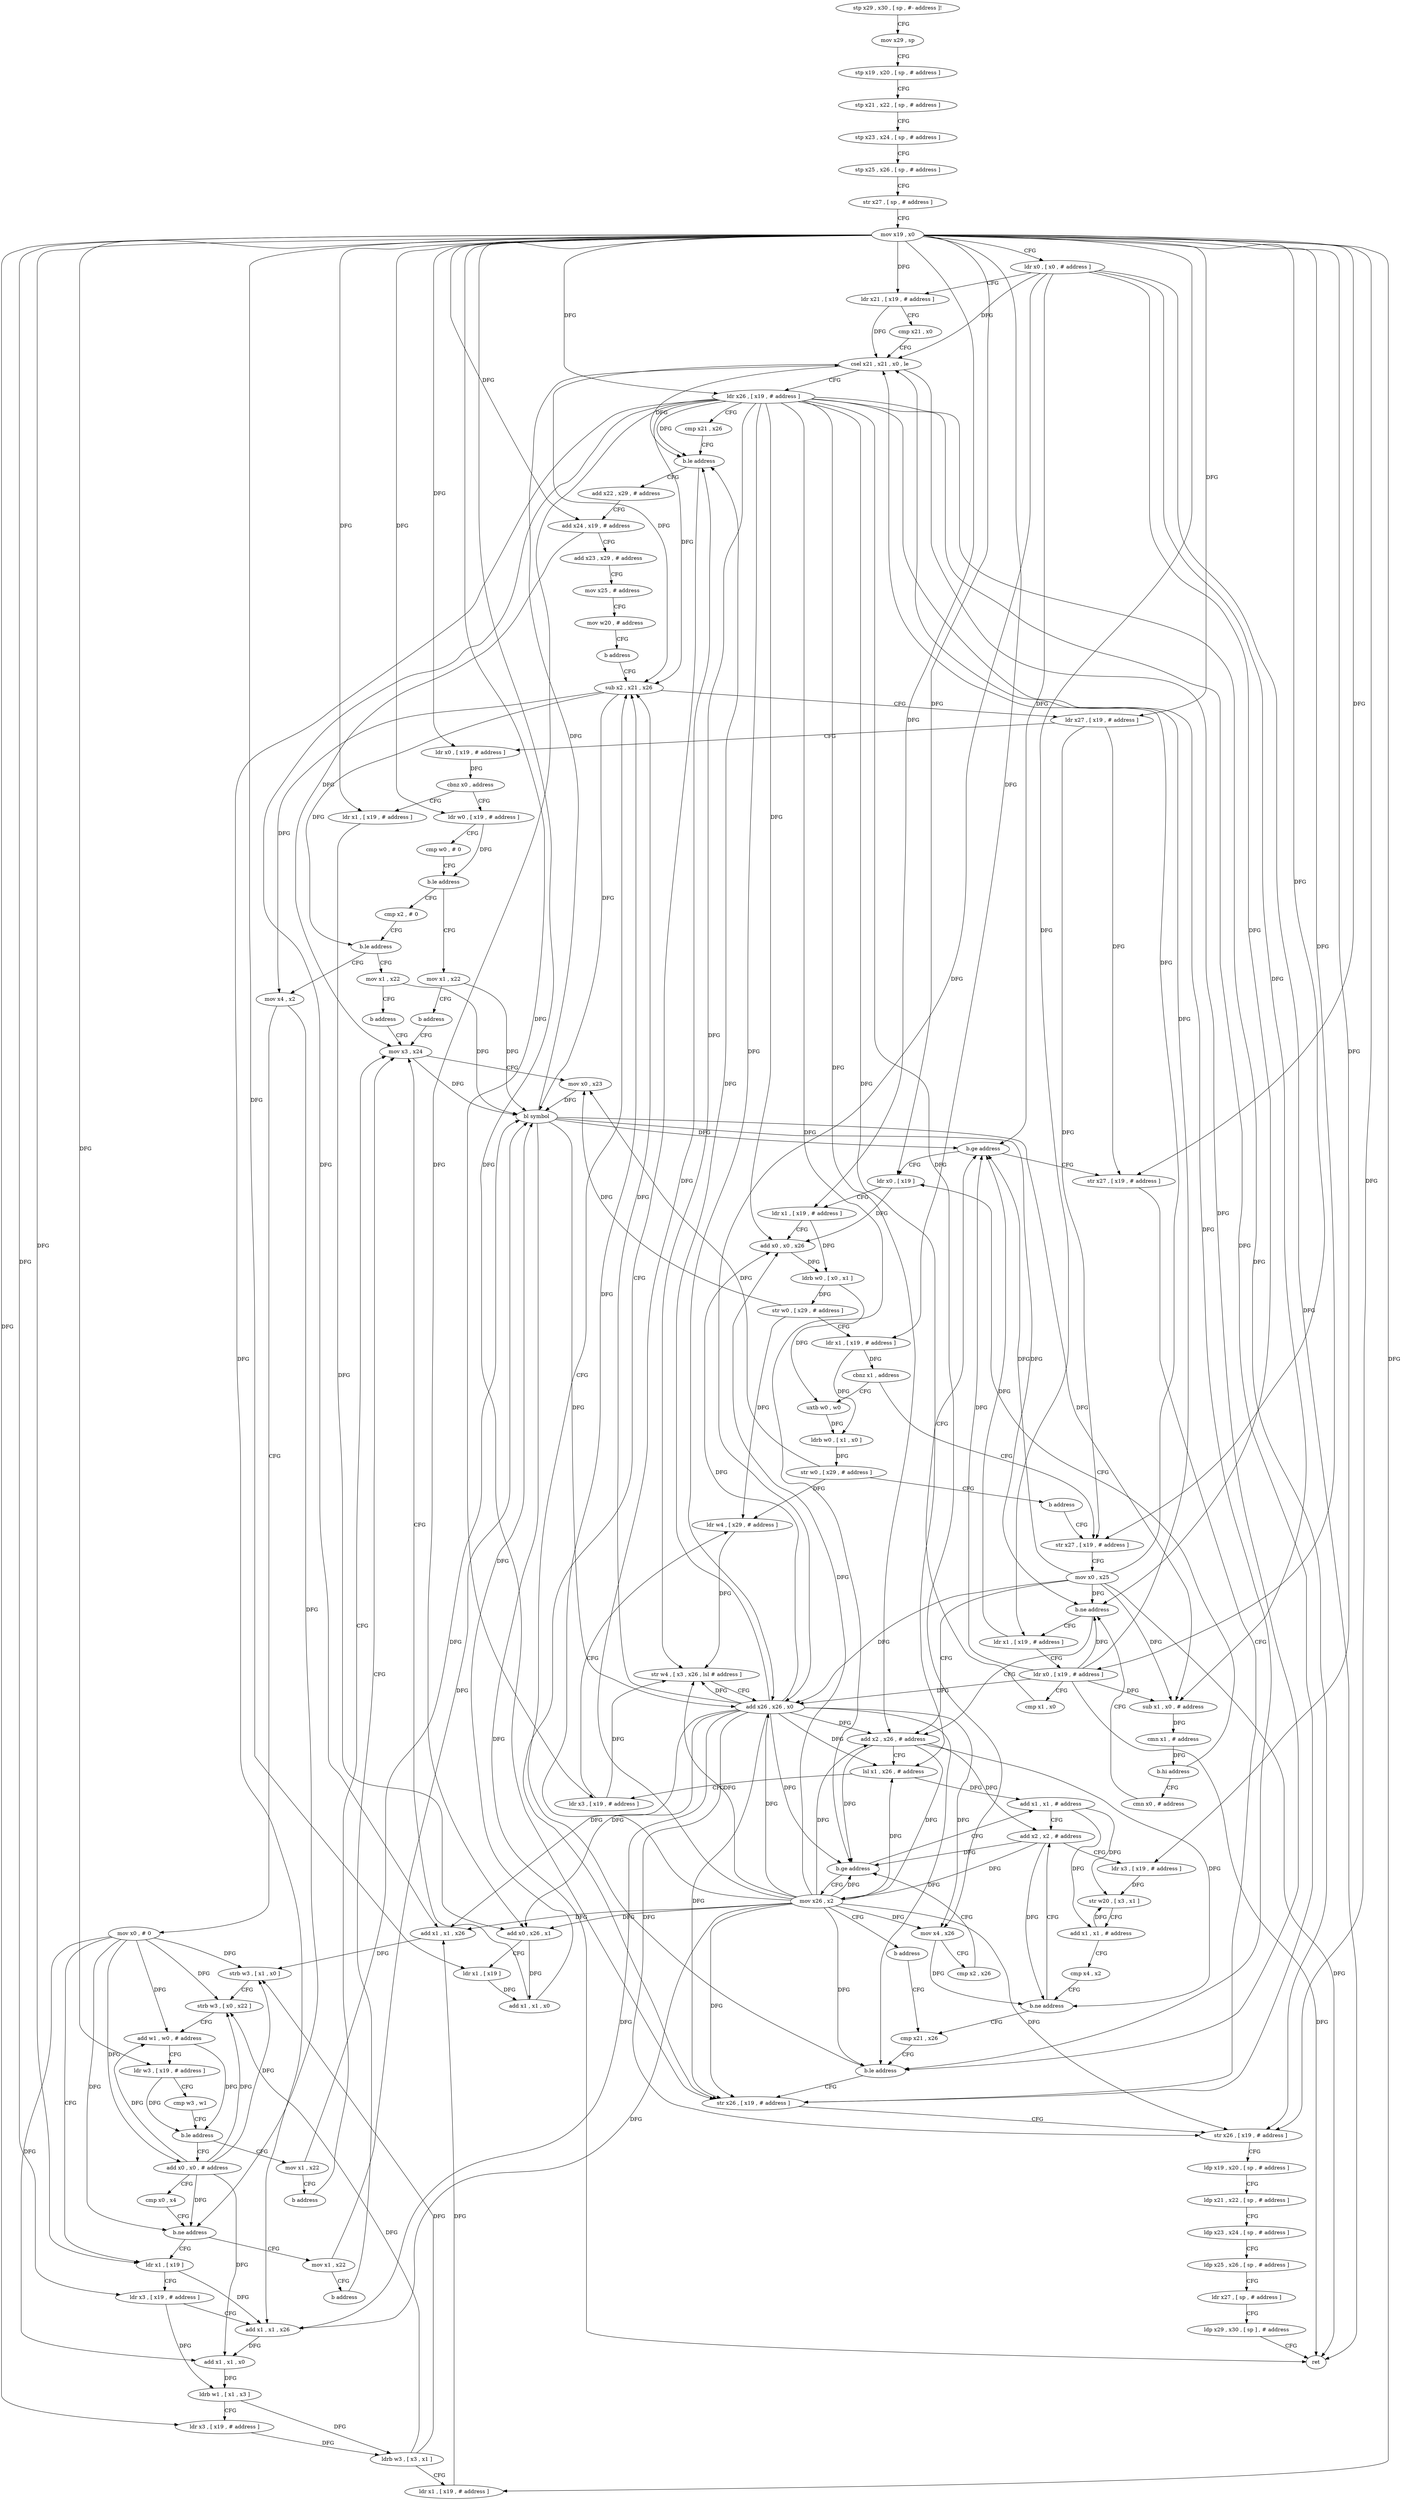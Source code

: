 digraph "func" {
"4236152" [label = "stp x29 , x30 , [ sp , #- address ]!" ]
"4236156" [label = "mov x29 , sp" ]
"4236160" [label = "stp x19 , x20 , [ sp , # address ]" ]
"4236164" [label = "stp x21 , x22 , [ sp , # address ]" ]
"4236168" [label = "stp x23 , x24 , [ sp , # address ]" ]
"4236172" [label = "stp x25 , x26 , [ sp , # address ]" ]
"4236176" [label = "str x27 , [ sp , # address ]" ]
"4236180" [label = "mov x19 , x0" ]
"4236184" [label = "ldr x0 , [ x0 , # address ]" ]
"4236188" [label = "ldr x21 , [ x19 , # address ]" ]
"4236192" [label = "cmp x21 , x0" ]
"4236196" [label = "csel x21 , x21 , x0 , le" ]
"4236200" [label = "ldr x26 , [ x19 , # address ]" ]
"4236204" [label = "cmp x21 , x26" ]
"4236208" [label = "b.le address" ]
"4236560" [label = "str x26 , [ x19 , # address ]" ]
"4236212" [label = "add x22 , x29 , # address" ]
"4236564" [label = "str x26 , [ x19 , # address ]" ]
"4236568" [label = "ldp x19 , x20 , [ sp , # address ]" ]
"4236572" [label = "ldp x21 , x22 , [ sp , # address ]" ]
"4236576" [label = "ldp x23 , x24 , [ sp , # address ]" ]
"4236580" [label = "ldp x25 , x26 , [ sp , # address ]" ]
"4236584" [label = "ldr x27 , [ sp , # address ]" ]
"4236588" [label = "ldp x29 , x30 , [ sp ] , # address" ]
"4236592" [label = "ret" ]
"4236216" [label = "add x24 , x19 , # address" ]
"4236220" [label = "add x23 , x29 , # address" ]
"4236224" [label = "mov x25 , # address" ]
"4236228" [label = "mov w20 , # address" ]
"4236232" [label = "b address" ]
"4236476" [label = "sub x2 , x21 , x26" ]
"4236480" [label = "ldr x27 , [ x19 , # address ]" ]
"4236484" [label = "ldr x0 , [ x19 , # address ]" ]
"4236488" [label = "cbnz x0 , address" ]
"4236236" [label = "ldr w0 , [ x19 , # address ]" ]
"4236492" [label = "ldr x1 , [ x19 , # address ]" ]
"4236240" [label = "cmp w0 , # 0" ]
"4236244" [label = "b.le address" ]
"4236344" [label = "mov x1 , x22" ]
"4236248" [label = "cmp x2 , # 0" ]
"4236496" [label = "add x0 , x26 , x1" ]
"4236500" [label = "ldr x1 , [ x19 ]" ]
"4236504" [label = "add x1 , x1 , x0" ]
"4236508" [label = "mov x3 , x24" ]
"4236348" [label = "b address" ]
"4236252" [label = "b.le address" ]
"4236352" [label = "mov x1 , x22" ]
"4236256" [label = "mov x4 , x2" ]
"4236368" [label = "ldr x0 , [ x19 ]" ]
"4236372" [label = "ldr x1 , [ x19 , # address ]" ]
"4236376" [label = "add x0 , x0 , x26" ]
"4236380" [label = "ldrb w0 , [ x0 , x1 ]" ]
"4236384" [label = "str w0 , [ x29 , # address ]" ]
"4236388" [label = "ldr x1 , [ x19 , # address ]" ]
"4236392" [label = "cbnz x1 , address" ]
"4236596" [label = "uxtb w0 , w0" ]
"4236396" [label = "str x27 , [ x19 , # address ]" ]
"4236532" [label = "cmn x0 , # address" ]
"4236536" [label = "b.ne address" ]
"4236404" [label = "add x2 , x26 , # address" ]
"4236540" [label = "ldr x1 , [ x19 , # address ]" ]
"4236512" [label = "mov x0 , x23" ]
"4236516" [label = "bl symbol" ]
"4236520" [label = "sub x1 , x0 , # address" ]
"4236524" [label = "cmn x1 , # address" ]
"4236528" [label = "b.hi address" ]
"4236356" [label = "b address" ]
"4236260" [label = "mov x0 , # 0" ]
"4236264" [label = "ldr x1 , [ x19 ]" ]
"4236600" [label = "ldrb w0 , [ x1 , x0 ]" ]
"4236604" [label = "str w0 , [ x29 , # address ]" ]
"4236608" [label = "b address" ]
"4236400" [label = "mov x0 , x25" ]
"4236408" [label = "lsl x1 , x26 , # address" ]
"4236412" [label = "ldr x3 , [ x19 , # address ]" ]
"4236416" [label = "ldr w4 , [ x29 , # address ]" ]
"4236420" [label = "str w4 , [ x3 , x26 , lsl # address ]" ]
"4236424" [label = "add x26 , x26 , x0" ]
"4236428" [label = "mov x4 , x26" ]
"4236432" [label = "cmp x2 , x26" ]
"4236436" [label = "b.ge address" ]
"4236612" [label = "mov x26 , x2" ]
"4236440" [label = "add x1 , x1 , # address" ]
"4236544" [label = "ldr x0 , [ x19 , # address ]" ]
"4236548" [label = "cmp x1 , x0" ]
"4236552" [label = "b.ge address" ]
"4236556" [label = "str x27 , [ x19 , # address ]" ]
"4236360" [label = "mov x1 , x22" ]
"4236364" [label = "b address" ]
"4236324" [label = "add x0 , x0 , # address" ]
"4236328" [label = "cmp x0 , x4" ]
"4236332" [label = "b.ne address" ]
"4236336" [label = "mov x1 , x22" ]
"4236616" [label = "b address" ]
"4236468" [label = "cmp x21 , x26" ]
"4236444" [label = "add x2 , x2 , # address" ]
"4236268" [label = "ldr x3 , [ x19 , # address ]" ]
"4236272" [label = "add x1 , x1 , x26" ]
"4236276" [label = "add x1 , x1 , x0" ]
"4236280" [label = "ldrb w1 , [ x1 , x3 ]" ]
"4236284" [label = "ldr x3 , [ x19 , # address ]" ]
"4236288" [label = "ldrb w3 , [ x3 , x1 ]" ]
"4236292" [label = "ldr x1 , [ x19 , # address ]" ]
"4236296" [label = "add x1 , x1 , x26" ]
"4236300" [label = "strb w3 , [ x1 , x0 ]" ]
"4236304" [label = "strb w3 , [ x0 , x22 ]" ]
"4236308" [label = "add w1 , w0 , # address" ]
"4236312" [label = "ldr w3 , [ x19 , # address ]" ]
"4236316" [label = "cmp w3 , w1" ]
"4236320" [label = "b.le address" ]
"4236340" [label = "b address" ]
"4236472" [label = "b.le address" ]
"4236448" [label = "ldr x3 , [ x19 , # address ]" ]
"4236452" [label = "str w20 , [ x3 , x1 ]" ]
"4236456" [label = "add x1 , x1 , # address" ]
"4236460" [label = "cmp x4 , x2" ]
"4236464" [label = "b.ne address" ]
"4236152" -> "4236156" [ label = "CFG" ]
"4236156" -> "4236160" [ label = "CFG" ]
"4236160" -> "4236164" [ label = "CFG" ]
"4236164" -> "4236168" [ label = "CFG" ]
"4236168" -> "4236172" [ label = "CFG" ]
"4236172" -> "4236176" [ label = "CFG" ]
"4236176" -> "4236180" [ label = "CFG" ]
"4236180" -> "4236184" [ label = "CFG" ]
"4236180" -> "4236188" [ label = "DFG" ]
"4236180" -> "4236200" [ label = "DFG" ]
"4236180" -> "4236560" [ label = "DFG" ]
"4236180" -> "4236564" [ label = "DFG" ]
"4236180" -> "4236216" [ label = "DFG" ]
"4236180" -> "4236480" [ label = "DFG" ]
"4236180" -> "4236484" [ label = "DFG" ]
"4236180" -> "4236236" [ label = "DFG" ]
"4236180" -> "4236492" [ label = "DFG" ]
"4236180" -> "4236500" [ label = "DFG" ]
"4236180" -> "4236368" [ label = "DFG" ]
"4236180" -> "4236372" [ label = "DFG" ]
"4236180" -> "4236388" [ label = "DFG" ]
"4236180" -> "4236264" [ label = "DFG" ]
"4236180" -> "4236268" [ label = "DFG" ]
"4236180" -> "4236284" [ label = "DFG" ]
"4236180" -> "4236292" [ label = "DFG" ]
"4236180" -> "4236312" [ label = "DFG" ]
"4236180" -> "4236396" [ label = "DFG" ]
"4236180" -> "4236412" [ label = "DFG" ]
"4236180" -> "4236540" [ label = "DFG" ]
"4236180" -> "4236544" [ label = "DFG" ]
"4236180" -> "4236556" [ label = "DFG" ]
"4236180" -> "4236448" [ label = "DFG" ]
"4236184" -> "4236188" [ label = "CFG" ]
"4236184" -> "4236196" [ label = "DFG" ]
"4236184" -> "4236592" [ label = "DFG" ]
"4236184" -> "4236520" [ label = "DFG" ]
"4236184" -> "4236536" [ label = "DFG" ]
"4236184" -> "4236424" [ label = "DFG" ]
"4236184" -> "4236552" [ label = "DFG" ]
"4236188" -> "4236192" [ label = "CFG" ]
"4236188" -> "4236196" [ label = "DFG" ]
"4236192" -> "4236196" [ label = "CFG" ]
"4236196" -> "4236200" [ label = "CFG" ]
"4236196" -> "4236208" [ label = "DFG" ]
"4236196" -> "4236476" [ label = "DFG" ]
"4236196" -> "4236472" [ label = "DFG" ]
"4236200" -> "4236204" [ label = "CFG" ]
"4236200" -> "4236208" [ label = "DFG" ]
"4236200" -> "4236560" [ label = "DFG" ]
"4236200" -> "4236564" [ label = "DFG" ]
"4236200" -> "4236476" [ label = "DFG" ]
"4236200" -> "4236496" [ label = "DFG" ]
"4236200" -> "4236376" [ label = "DFG" ]
"4236200" -> "4236272" [ label = "DFG" ]
"4236200" -> "4236296" [ label = "DFG" ]
"4236200" -> "4236404" [ label = "DFG" ]
"4236200" -> "4236408" [ label = "DFG" ]
"4236200" -> "4236420" [ label = "DFG" ]
"4236200" -> "4236424" [ label = "DFG" ]
"4236200" -> "4236428" [ label = "DFG" ]
"4236200" -> "4236436" [ label = "DFG" ]
"4236200" -> "4236472" [ label = "DFG" ]
"4236204" -> "4236208" [ label = "CFG" ]
"4236208" -> "4236560" [ label = "CFG" ]
"4236208" -> "4236212" [ label = "CFG" ]
"4236560" -> "4236564" [ label = "CFG" ]
"4236212" -> "4236216" [ label = "CFG" ]
"4236564" -> "4236568" [ label = "CFG" ]
"4236568" -> "4236572" [ label = "CFG" ]
"4236572" -> "4236576" [ label = "CFG" ]
"4236576" -> "4236580" [ label = "CFG" ]
"4236580" -> "4236584" [ label = "CFG" ]
"4236584" -> "4236588" [ label = "CFG" ]
"4236588" -> "4236592" [ label = "CFG" ]
"4236216" -> "4236220" [ label = "CFG" ]
"4236216" -> "4236508" [ label = "DFG" ]
"4236220" -> "4236224" [ label = "CFG" ]
"4236224" -> "4236228" [ label = "CFG" ]
"4236228" -> "4236232" [ label = "CFG" ]
"4236232" -> "4236476" [ label = "CFG" ]
"4236476" -> "4236480" [ label = "CFG" ]
"4236476" -> "4236252" [ label = "DFG" ]
"4236476" -> "4236516" [ label = "DFG" ]
"4236476" -> "4236256" [ label = "DFG" ]
"4236480" -> "4236484" [ label = "CFG" ]
"4236480" -> "4236396" [ label = "DFG" ]
"4236480" -> "4236556" [ label = "DFG" ]
"4236484" -> "4236488" [ label = "DFG" ]
"4236488" -> "4236236" [ label = "CFG" ]
"4236488" -> "4236492" [ label = "CFG" ]
"4236236" -> "4236240" [ label = "CFG" ]
"4236236" -> "4236244" [ label = "DFG" ]
"4236492" -> "4236496" [ label = "DFG" ]
"4236240" -> "4236244" [ label = "CFG" ]
"4236244" -> "4236344" [ label = "CFG" ]
"4236244" -> "4236248" [ label = "CFG" ]
"4236344" -> "4236348" [ label = "CFG" ]
"4236344" -> "4236516" [ label = "DFG" ]
"4236248" -> "4236252" [ label = "CFG" ]
"4236496" -> "4236500" [ label = "CFG" ]
"4236496" -> "4236504" [ label = "DFG" ]
"4236500" -> "4236504" [ label = "DFG" ]
"4236504" -> "4236508" [ label = "CFG" ]
"4236504" -> "4236516" [ label = "DFG" ]
"4236508" -> "4236512" [ label = "CFG" ]
"4236508" -> "4236516" [ label = "DFG" ]
"4236348" -> "4236508" [ label = "CFG" ]
"4236252" -> "4236352" [ label = "CFG" ]
"4236252" -> "4236256" [ label = "CFG" ]
"4236352" -> "4236356" [ label = "CFG" ]
"4236352" -> "4236516" [ label = "DFG" ]
"4236256" -> "4236260" [ label = "CFG" ]
"4236256" -> "4236332" [ label = "DFG" ]
"4236368" -> "4236372" [ label = "CFG" ]
"4236368" -> "4236376" [ label = "DFG" ]
"4236372" -> "4236376" [ label = "CFG" ]
"4236372" -> "4236380" [ label = "DFG" ]
"4236376" -> "4236380" [ label = "DFG" ]
"4236380" -> "4236384" [ label = "DFG" ]
"4236380" -> "4236596" [ label = "DFG" ]
"4236384" -> "4236388" [ label = "CFG" ]
"4236384" -> "4236512" [ label = "DFG" ]
"4236384" -> "4236416" [ label = "DFG" ]
"4236388" -> "4236392" [ label = "DFG" ]
"4236388" -> "4236600" [ label = "DFG" ]
"4236392" -> "4236596" [ label = "CFG" ]
"4236392" -> "4236396" [ label = "CFG" ]
"4236596" -> "4236600" [ label = "DFG" ]
"4236396" -> "4236400" [ label = "CFG" ]
"4236532" -> "4236536" [ label = "CFG" ]
"4236536" -> "4236404" [ label = "CFG" ]
"4236536" -> "4236540" [ label = "CFG" ]
"4236404" -> "4236408" [ label = "CFG" ]
"4236404" -> "4236436" [ label = "DFG" ]
"4236404" -> "4236612" [ label = "DFG" ]
"4236404" -> "4236444" [ label = "DFG" ]
"4236404" -> "4236464" [ label = "DFG" ]
"4236540" -> "4236544" [ label = "CFG" ]
"4236540" -> "4236552" [ label = "DFG" ]
"4236512" -> "4236516" [ label = "DFG" ]
"4236516" -> "4236520" [ label = "DFG" ]
"4236516" -> "4236196" [ label = "DFG" ]
"4236516" -> "4236592" [ label = "DFG" ]
"4236516" -> "4236536" [ label = "DFG" ]
"4236516" -> "4236424" [ label = "DFG" ]
"4236516" -> "4236552" [ label = "DFG" ]
"4236520" -> "4236524" [ label = "DFG" ]
"4236524" -> "4236528" [ label = "DFG" ]
"4236528" -> "4236368" [ label = "CFG" ]
"4236528" -> "4236532" [ label = "CFG" ]
"4236356" -> "4236508" [ label = "CFG" ]
"4236260" -> "4236264" [ label = "CFG" ]
"4236260" -> "4236276" [ label = "DFG" ]
"4236260" -> "4236300" [ label = "DFG" ]
"4236260" -> "4236304" [ label = "DFG" ]
"4236260" -> "4236308" [ label = "DFG" ]
"4236260" -> "4236324" [ label = "DFG" ]
"4236260" -> "4236332" [ label = "DFG" ]
"4236264" -> "4236268" [ label = "CFG" ]
"4236264" -> "4236272" [ label = "DFG" ]
"4236600" -> "4236604" [ label = "DFG" ]
"4236604" -> "4236608" [ label = "CFG" ]
"4236604" -> "4236512" [ label = "DFG" ]
"4236604" -> "4236416" [ label = "DFG" ]
"4236608" -> "4236396" [ label = "CFG" ]
"4236400" -> "4236404" [ label = "CFG" ]
"4236400" -> "4236196" [ label = "DFG" ]
"4236400" -> "4236520" [ label = "DFG" ]
"4236400" -> "4236536" [ label = "DFG" ]
"4236400" -> "4236592" [ label = "DFG" ]
"4236400" -> "4236424" [ label = "DFG" ]
"4236400" -> "4236552" [ label = "DFG" ]
"4236408" -> "4236412" [ label = "CFG" ]
"4236408" -> "4236440" [ label = "DFG" ]
"4236412" -> "4236416" [ label = "CFG" ]
"4236412" -> "4236420" [ label = "DFG" ]
"4236416" -> "4236420" [ label = "DFG" ]
"4236420" -> "4236424" [ label = "CFG" ]
"4236424" -> "4236428" [ label = "DFG" ]
"4236424" -> "4236208" [ label = "DFG" ]
"4236424" -> "4236560" [ label = "DFG" ]
"4236424" -> "4236564" [ label = "DFG" ]
"4236424" -> "4236476" [ label = "DFG" ]
"4236424" -> "4236376" [ label = "DFG" ]
"4236424" -> "4236272" [ label = "DFG" ]
"4236424" -> "4236296" [ label = "DFG" ]
"4236424" -> "4236404" [ label = "DFG" ]
"4236424" -> "4236408" [ label = "DFG" ]
"4236424" -> "4236496" [ label = "DFG" ]
"4236424" -> "4236420" [ label = "DFG" ]
"4236424" -> "4236436" [ label = "DFG" ]
"4236424" -> "4236472" [ label = "DFG" ]
"4236428" -> "4236432" [ label = "CFG" ]
"4236428" -> "4236464" [ label = "DFG" ]
"4236432" -> "4236436" [ label = "CFG" ]
"4236436" -> "4236612" [ label = "CFG" ]
"4236436" -> "4236440" [ label = "CFG" ]
"4236612" -> "4236616" [ label = "CFG" ]
"4236612" -> "4236208" [ label = "DFG" ]
"4236612" -> "4236560" [ label = "DFG" ]
"4236612" -> "4236564" [ label = "DFG" ]
"4236612" -> "4236476" [ label = "DFG" ]
"4236612" -> "4236376" [ label = "DFG" ]
"4236612" -> "4236272" [ label = "DFG" ]
"4236612" -> "4236296" [ label = "DFG" ]
"4236612" -> "4236404" [ label = "DFG" ]
"4236612" -> "4236408" [ label = "DFG" ]
"4236612" -> "4236428" [ label = "DFG" ]
"4236612" -> "4236436" [ label = "DFG" ]
"4236612" -> "4236496" [ label = "DFG" ]
"4236612" -> "4236420" [ label = "DFG" ]
"4236612" -> "4236424" [ label = "DFG" ]
"4236612" -> "4236472" [ label = "DFG" ]
"4236440" -> "4236444" [ label = "CFG" ]
"4236440" -> "4236452" [ label = "DFG" ]
"4236440" -> "4236456" [ label = "DFG" ]
"4236544" -> "4236548" [ label = "CFG" ]
"4236544" -> "4236196" [ label = "DFG" ]
"4236544" -> "4236520" [ label = "DFG" ]
"4236544" -> "4236536" [ label = "DFG" ]
"4236544" -> "4236424" [ label = "DFG" ]
"4236544" -> "4236592" [ label = "DFG" ]
"4236544" -> "4236552" [ label = "DFG" ]
"4236548" -> "4236552" [ label = "CFG" ]
"4236552" -> "4236368" [ label = "CFG" ]
"4236552" -> "4236556" [ label = "CFG" ]
"4236556" -> "4236560" [ label = "CFG" ]
"4236360" -> "4236364" [ label = "CFG" ]
"4236360" -> "4236516" [ label = "DFG" ]
"4236364" -> "4236508" [ label = "CFG" ]
"4236324" -> "4236328" [ label = "CFG" ]
"4236324" -> "4236276" [ label = "DFG" ]
"4236324" -> "4236308" [ label = "DFG" ]
"4236324" -> "4236300" [ label = "DFG" ]
"4236324" -> "4236304" [ label = "DFG" ]
"4236324" -> "4236332" [ label = "DFG" ]
"4236328" -> "4236332" [ label = "CFG" ]
"4236332" -> "4236264" [ label = "CFG" ]
"4236332" -> "4236336" [ label = "CFG" ]
"4236336" -> "4236340" [ label = "CFG" ]
"4236336" -> "4236516" [ label = "DFG" ]
"4236616" -> "4236468" [ label = "CFG" ]
"4236468" -> "4236472" [ label = "CFG" ]
"4236444" -> "4236448" [ label = "CFG" ]
"4236444" -> "4236612" [ label = "DFG" ]
"4236444" -> "4236436" [ label = "DFG" ]
"4236444" -> "4236464" [ label = "DFG" ]
"4236268" -> "4236272" [ label = "CFG" ]
"4236268" -> "4236280" [ label = "DFG" ]
"4236272" -> "4236276" [ label = "DFG" ]
"4236276" -> "4236280" [ label = "DFG" ]
"4236280" -> "4236284" [ label = "CFG" ]
"4236280" -> "4236288" [ label = "DFG" ]
"4236284" -> "4236288" [ label = "DFG" ]
"4236288" -> "4236292" [ label = "CFG" ]
"4236288" -> "4236300" [ label = "DFG" ]
"4236288" -> "4236304" [ label = "DFG" ]
"4236292" -> "4236296" [ label = "DFG" ]
"4236296" -> "4236300" [ label = "DFG" ]
"4236300" -> "4236304" [ label = "CFG" ]
"4236304" -> "4236308" [ label = "CFG" ]
"4236308" -> "4236312" [ label = "CFG" ]
"4236308" -> "4236320" [ label = "DFG" ]
"4236312" -> "4236316" [ label = "CFG" ]
"4236312" -> "4236320" [ label = "DFG" ]
"4236316" -> "4236320" [ label = "CFG" ]
"4236320" -> "4236360" [ label = "CFG" ]
"4236320" -> "4236324" [ label = "CFG" ]
"4236340" -> "4236508" [ label = "CFG" ]
"4236472" -> "4236560" [ label = "CFG" ]
"4236472" -> "4236476" [ label = "CFG" ]
"4236448" -> "4236452" [ label = "DFG" ]
"4236452" -> "4236456" [ label = "CFG" ]
"4236456" -> "4236460" [ label = "CFG" ]
"4236456" -> "4236452" [ label = "DFG" ]
"4236460" -> "4236464" [ label = "CFG" ]
"4236464" -> "4236444" [ label = "CFG" ]
"4236464" -> "4236468" [ label = "CFG" ]
}
